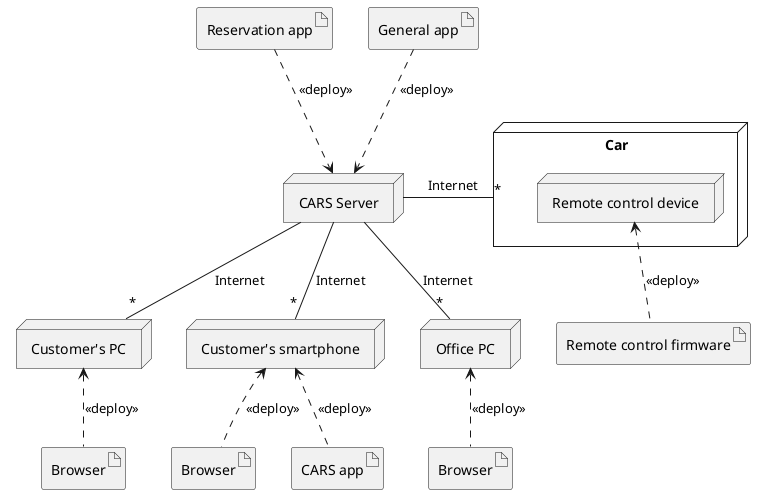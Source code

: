@startuml

node "Customer's PC" as CustomerPC
node "Customer's smartphone" as CustomerSmartphone
node "Office PC" as OfficePC
node "CARS Server" as CARSServer
node Car {
	node "Remote control device" as RemoteControlDevice
}

artifact Browser as Browser1
artifact Browser as Browser2
artifact Browser as Browser3
artifact "CARS app" as CARSApp
artifact "Remote control firmware" as RemoteControlFirmware
artifact "Reservation app" as ReservationApp
artifact "General app" as GeneralApp

CARSServer -- "*" CustomerPC : Internet
CARSServer -- "*" CustomerSmartphone : Internet
CARSServer -- "*" OfficePC : Internet
CARSServer - "*" Car : Internet

CustomerPC <.. Browser1 : <<deploy>>
CustomerSmartphone <.. Browser2 : <<deploy>>
OfficePC <.. Browser3 : <<deploy>>
CustomerSmartphone <.. CARSApp : <<deploy>>
RemoteControlDevice <.. RemoteControlFirmware : <<deploy>>
ReservationApp ..> CARSServer : <<deploy>>
GeneralApp ..> CARSServer : <<deploy>>

@enduml
